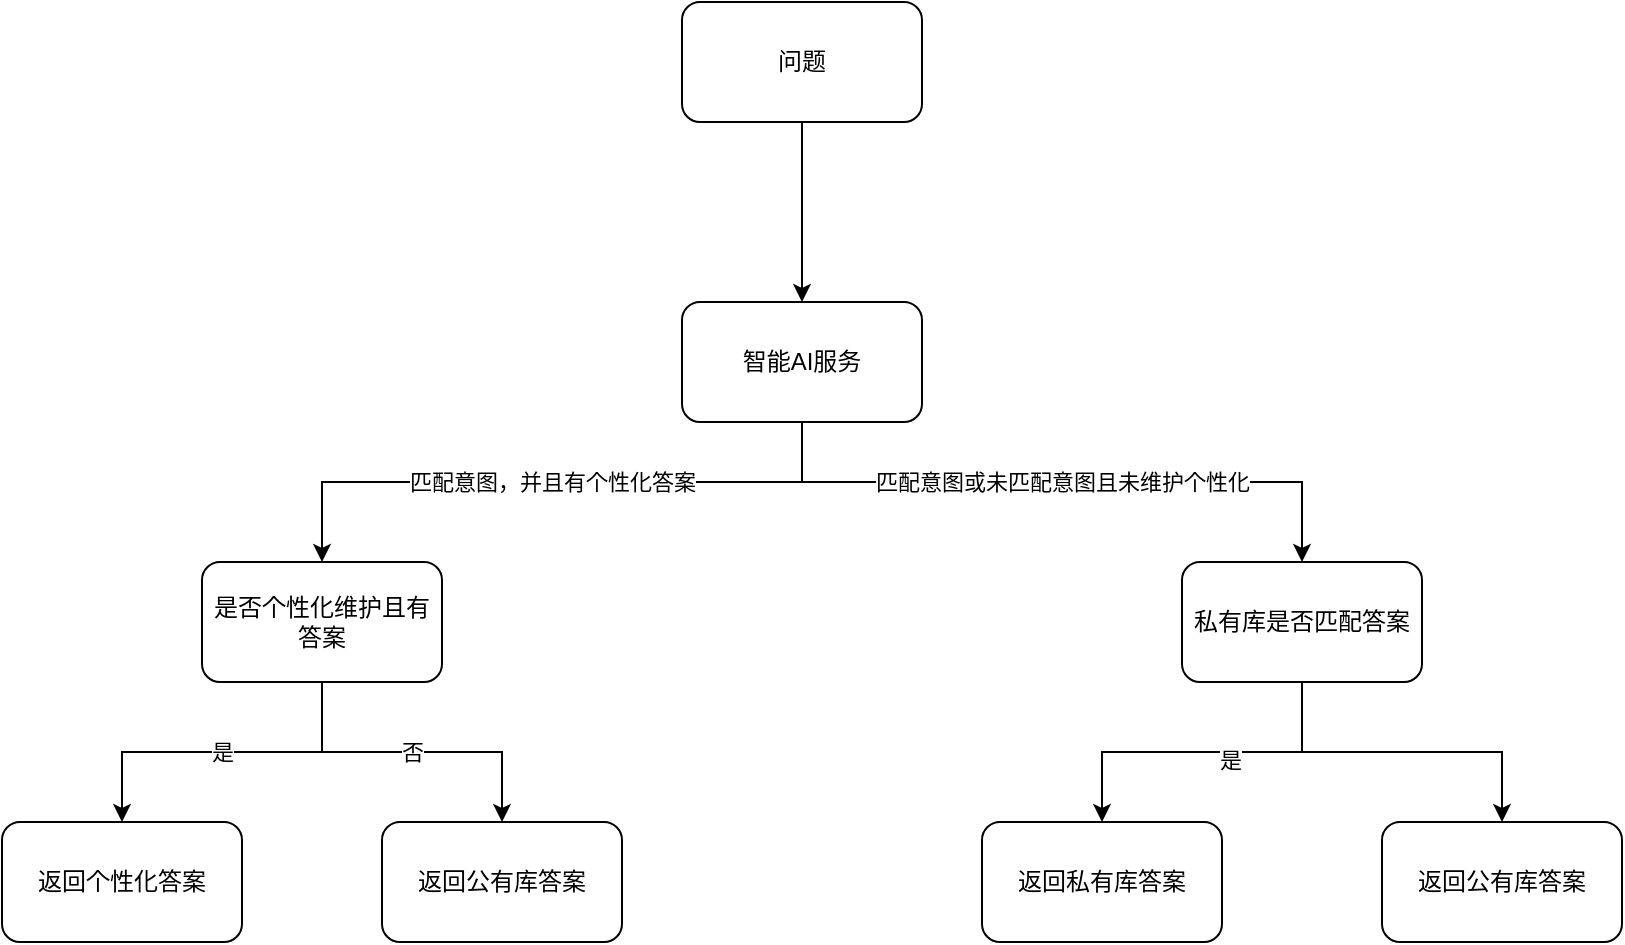 <mxfile version="18.0.5" type="github">
  <diagram id="SeiMUxNG_aUVGtQpLSBJ" name="第 1 页">
    <mxGraphModel dx="1422" dy="762" grid="1" gridSize="10" guides="1" tooltips="1" connect="1" arrows="1" fold="1" page="1" pageScale="1" pageWidth="827" pageHeight="1169" math="0" shadow="0">
      <root>
        <mxCell id="0" />
        <mxCell id="1" parent="0" />
        <mxCell id="nerLKtx4VlDvKqR32B_6-3" style="edgeStyle=orthogonalEdgeStyle;rounded=0;orthogonalLoop=1;jettySize=auto;html=1;" edge="1" parent="1" source="nerLKtx4VlDvKqR32B_6-1" target="nerLKtx4VlDvKqR32B_6-2">
          <mxGeometry relative="1" as="geometry" />
        </mxCell>
        <mxCell id="nerLKtx4VlDvKqR32B_6-1" value="问题" style="rounded=1;whiteSpace=wrap;html=1;" vertex="1" parent="1">
          <mxGeometry x="340" y="70" width="120" height="60" as="geometry" />
        </mxCell>
        <mxCell id="nerLKtx4VlDvKqR32B_6-5" value="匹配意图，并且有个性化答案" style="edgeStyle=orthogonalEdgeStyle;rounded=0;orthogonalLoop=1;jettySize=auto;html=1;exitX=0.5;exitY=1;exitDx=0;exitDy=0;" edge="1" parent="1" source="nerLKtx4VlDvKqR32B_6-2" target="nerLKtx4VlDvKqR32B_6-4">
          <mxGeometry relative="1" as="geometry">
            <mxPoint x="280" y="290" as="sourcePoint" />
            <Array as="points">
              <mxPoint x="400" y="310" />
              <mxPoint x="160" y="310" />
            </Array>
          </mxGeometry>
        </mxCell>
        <mxCell id="nerLKtx4VlDvKqR32B_6-7" value="匹配意图或未匹配意图且未维护个性化" style="edgeStyle=orthogonalEdgeStyle;rounded=0;orthogonalLoop=1;jettySize=auto;html=1;" edge="1" parent="1" source="nerLKtx4VlDvKqR32B_6-2" target="nerLKtx4VlDvKqR32B_6-6">
          <mxGeometry relative="1" as="geometry">
            <Array as="points">
              <mxPoint x="400" y="310" />
              <mxPoint x="650" y="310" />
            </Array>
          </mxGeometry>
        </mxCell>
        <mxCell id="nerLKtx4VlDvKqR32B_6-2" value="智能AI服务" style="rounded=1;whiteSpace=wrap;html=1;" vertex="1" parent="1">
          <mxGeometry x="340" y="220" width="120" height="60" as="geometry" />
        </mxCell>
        <mxCell id="nerLKtx4VlDvKqR32B_6-9" value="是" style="edgeStyle=orthogonalEdgeStyle;rounded=0;orthogonalLoop=1;jettySize=auto;html=1;" edge="1" parent="1" source="nerLKtx4VlDvKqR32B_6-4" target="nerLKtx4VlDvKqR32B_6-8">
          <mxGeometry relative="1" as="geometry" />
        </mxCell>
        <mxCell id="nerLKtx4VlDvKqR32B_6-11" value="否" style="edgeStyle=orthogonalEdgeStyle;rounded=0;orthogonalLoop=1;jettySize=auto;html=1;" edge="1" parent="1" source="nerLKtx4VlDvKqR32B_6-4" target="nerLKtx4VlDvKqR32B_6-10">
          <mxGeometry relative="1" as="geometry" />
        </mxCell>
        <mxCell id="nerLKtx4VlDvKqR32B_6-4" value="是否个性化维护且有答案" style="rounded=1;whiteSpace=wrap;html=1;" vertex="1" parent="1">
          <mxGeometry x="100" y="350" width="120" height="60" as="geometry" />
        </mxCell>
        <mxCell id="nerLKtx4VlDvKqR32B_6-13" style="edgeStyle=orthogonalEdgeStyle;rounded=0;orthogonalLoop=1;jettySize=auto;html=1;" edge="1" parent="1" source="nerLKtx4VlDvKqR32B_6-6" target="nerLKtx4VlDvKqR32B_6-12">
          <mxGeometry relative="1" as="geometry" />
        </mxCell>
        <mxCell id="nerLKtx4VlDvKqR32B_6-14" value="是" style="edgeLabel;html=1;align=center;verticalAlign=middle;resizable=0;points=[];" vertex="1" connectable="0" parent="nerLKtx4VlDvKqR32B_6-13">
          <mxGeometry x="-0.165" y="4" relative="1" as="geometry">
            <mxPoint as="offset" />
          </mxGeometry>
        </mxCell>
        <mxCell id="nerLKtx4VlDvKqR32B_6-16" style="edgeStyle=orthogonalEdgeStyle;rounded=0;orthogonalLoop=1;jettySize=auto;html=1;" edge="1" parent="1" source="nerLKtx4VlDvKqR32B_6-6" target="nerLKtx4VlDvKqR32B_6-15">
          <mxGeometry relative="1" as="geometry" />
        </mxCell>
        <mxCell id="nerLKtx4VlDvKqR32B_6-6" value="私有库是否匹配答案" style="rounded=1;whiteSpace=wrap;html=1;" vertex="1" parent="1">
          <mxGeometry x="590" y="350" width="120" height="60" as="geometry" />
        </mxCell>
        <mxCell id="nerLKtx4VlDvKqR32B_6-8" value="返回个性化答案" style="rounded=1;whiteSpace=wrap;html=1;" vertex="1" parent="1">
          <mxGeometry y="480" width="120" height="60" as="geometry" />
        </mxCell>
        <mxCell id="nerLKtx4VlDvKqR32B_6-10" value="返回公有库答案" style="rounded=1;whiteSpace=wrap;html=1;" vertex="1" parent="1">
          <mxGeometry x="190" y="480" width="120" height="60" as="geometry" />
        </mxCell>
        <mxCell id="nerLKtx4VlDvKqR32B_6-12" value="返回私有库答案" style="rounded=1;whiteSpace=wrap;html=1;" vertex="1" parent="1">
          <mxGeometry x="490" y="480" width="120" height="60" as="geometry" />
        </mxCell>
        <mxCell id="nerLKtx4VlDvKqR32B_6-15" value="返回公有库答案" style="rounded=1;whiteSpace=wrap;html=1;" vertex="1" parent="1">
          <mxGeometry x="690" y="480" width="120" height="60" as="geometry" />
        </mxCell>
      </root>
    </mxGraphModel>
  </diagram>
</mxfile>
